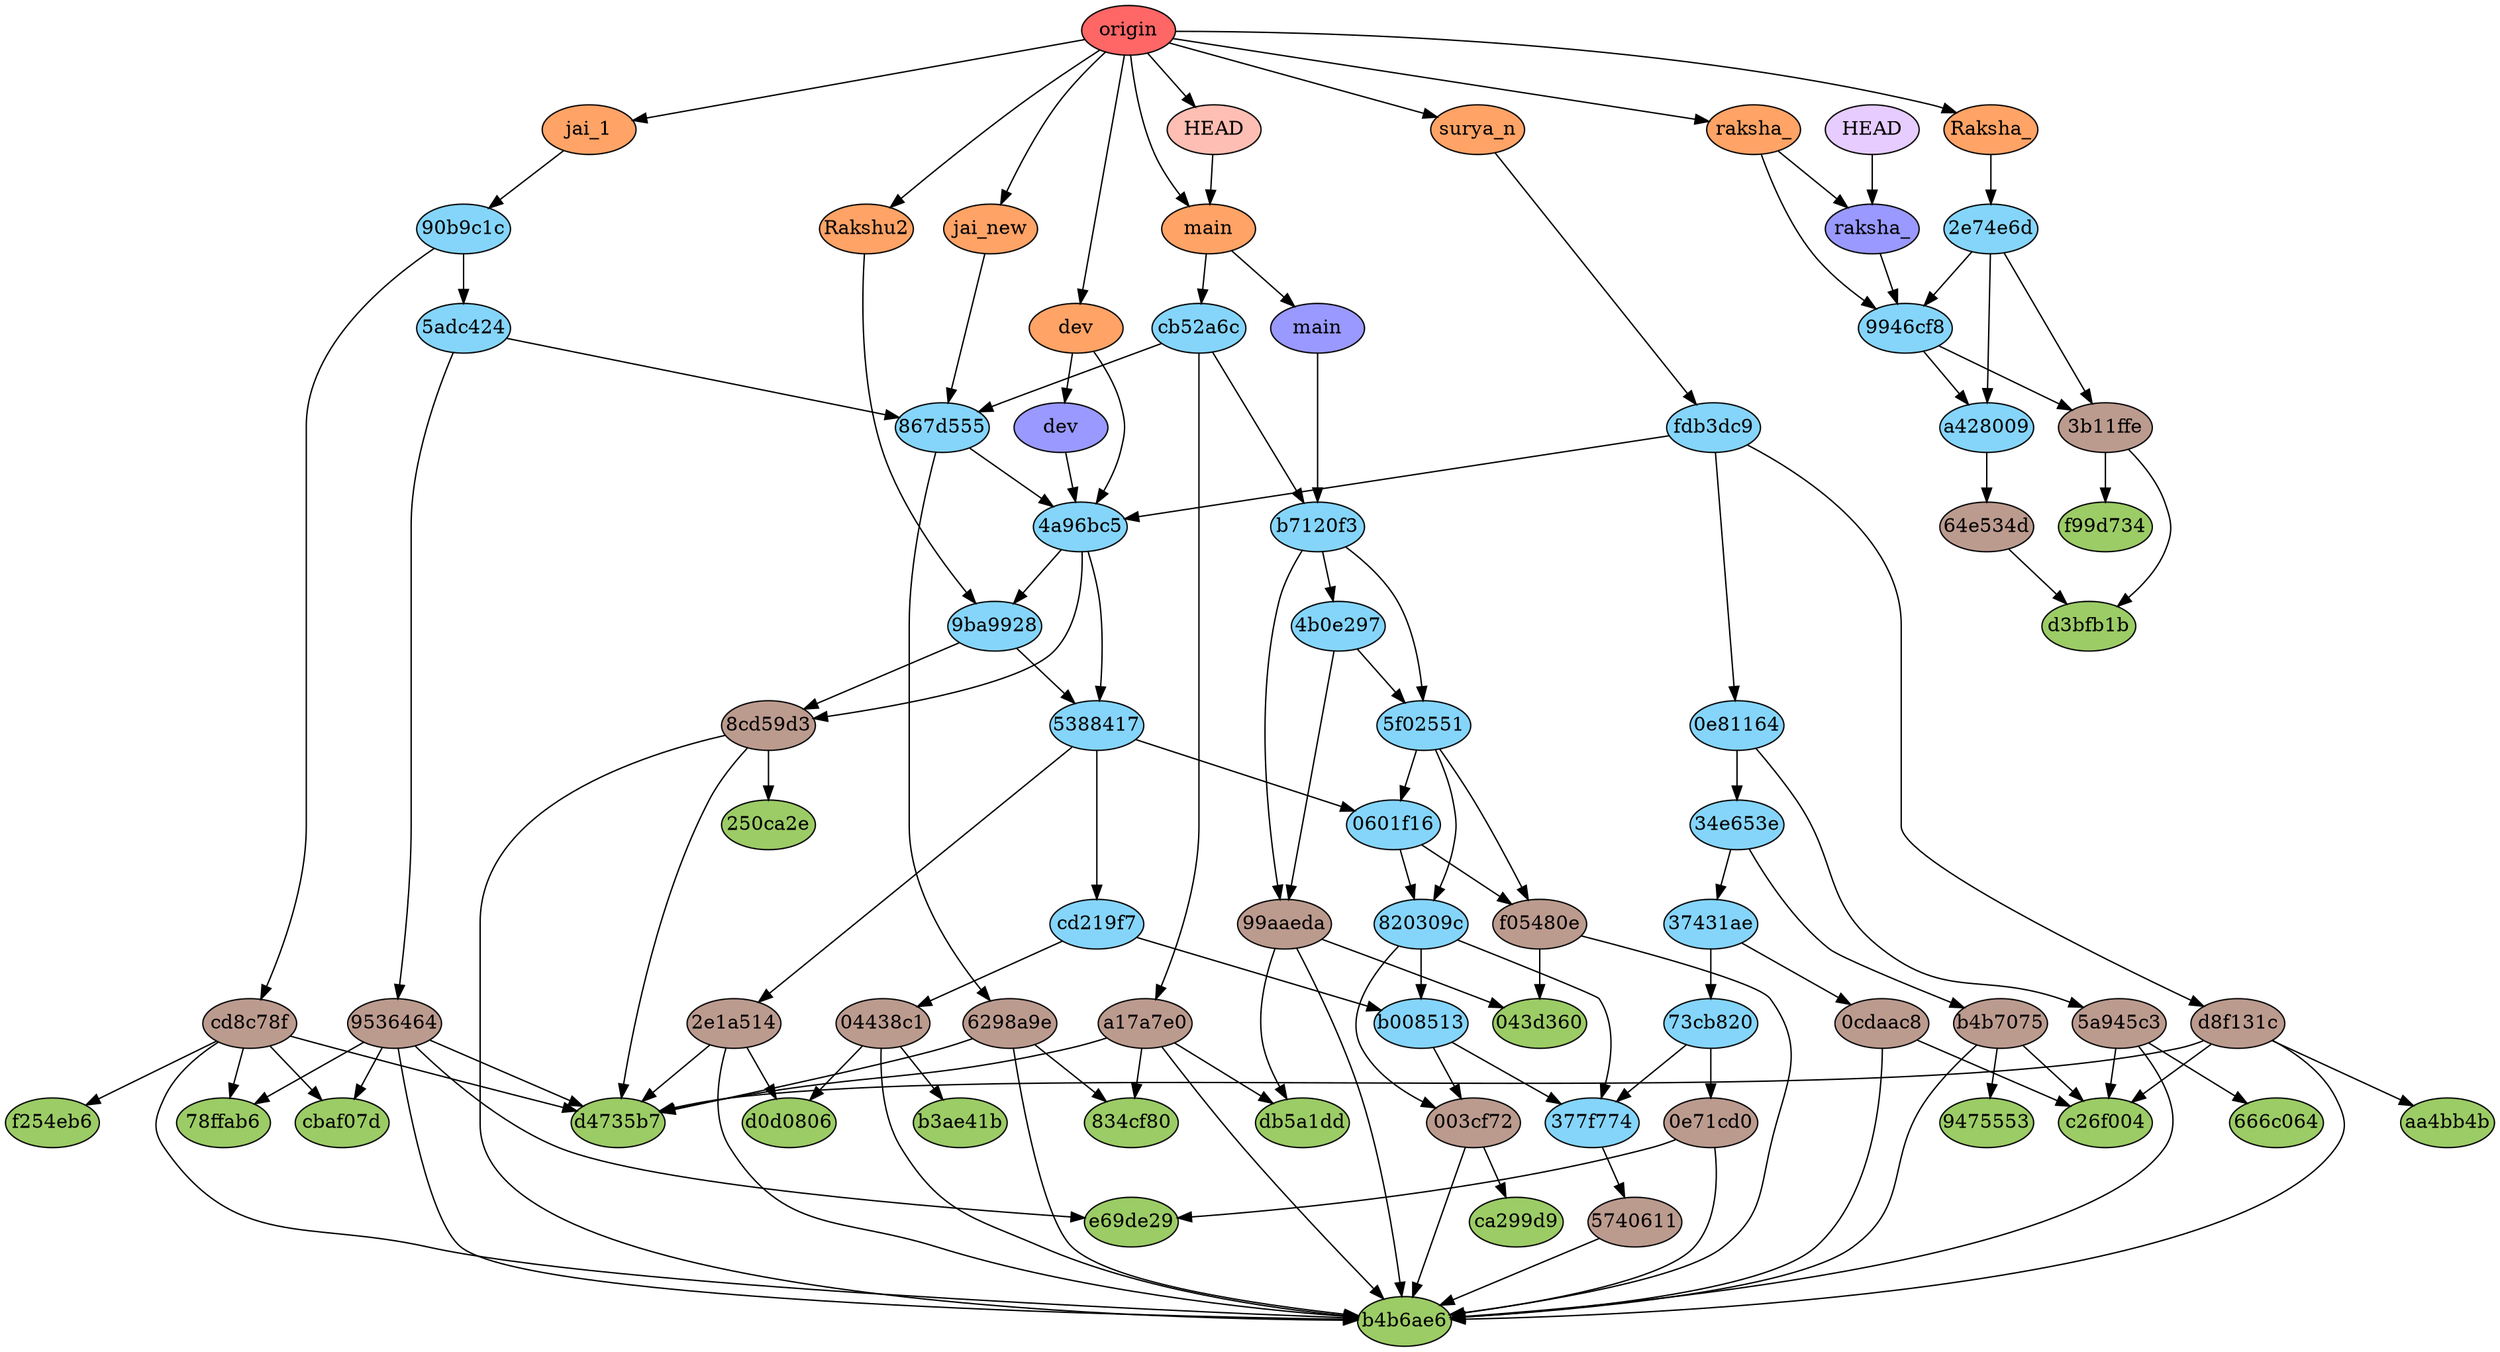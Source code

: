 digraph auto {
	graph [bgcolor=transparent]
	node [fixedsize=true style=filled width=0.95]
	"043d36017aa86c0dc6ad26baa0dc52fb4c0c6e8a" [label="043d360" fillcolor="#9ccc66"]
	"250ca2eed527746c1ee6454018b05e2df3f25990" [label="250ca2e" fillcolor="#9ccc66"]
	"666c06448cf7a2b76990b2bbd3b5e2c09f2ad1cf" [label="666c064" fillcolor="#9ccc66"]
	"78ffab61995e2e17caf90fb28cb00f1ddd98c10b" [label="78ffab6" fillcolor="#9ccc66"]
	"834cf808217018981ac11a889d9f7ff6373cd396" [label="834cf80" fillcolor="#9ccc66"]
	"947555304bec7ff2cb099c5a03375f6999c3503a" [label=9475553 fillcolor="#9ccc66"]
	aa4bb4b30b31b3fcfd0741fa5f2f64d8c5b47e36 [label=aa4bb4b fillcolor="#9ccc66"]
	b3ae41bdf2009b31ddc1ecc8de10bf7c47878e65 [label=b3ae41b fillcolor="#9ccc66"]
	b4b6ae69f907e1875749767ced46d69bd7100d2c [label=b4b6ae6 fillcolor="#9ccc66"]
	c26f004168148c5dee6d66436c0259d338413c2c [label=c26f004 fillcolor="#9ccc66"]
	ca299d9912afc8b7a59983da3f26bb918708a485 [label=ca299d9 fillcolor="#9ccc66"]
	cbaf07d68054921397f99af944c752e71f1f6bde [label=cbaf07d fillcolor="#9ccc66"]
	d0d0806dd896d4d9e0290144ea937612f5614401 [label=d0d0806 fillcolor="#9ccc66"]
	d3bfb1b1ec882336a774fefd42ece9bb06140965 [label=d3bfb1b fillcolor="#9ccc66"]
	d4735b731da5a760b2167ca5c803b965dd1f3534 [label=d4735b7 fillcolor="#9ccc66"]
	db5a1ddb7c63d6feec48fdf2ac61eb9533d4ecf9 [label=db5a1dd fillcolor="#9ccc66"]
	e69de29bb2d1d6434b8b29ae775ad8c2e48c5391 [label=e69de29 fillcolor="#9ccc66"]
	f254eb69983d47e56eb932dacf1e6e506b2a766e [label=f254eb6 fillcolor="#9ccc66"]
	f99d734c5f0090682ad29a560d53b46905901634 [label=f99d734 fillcolor="#9ccc66"]
	"003cf72936ab802f7646f4496f630bc485f5b069" [label="003cf72" fillcolor="#bc9b8f"]
	"003cf72936ab802f7646f4496f630bc485f5b069" -> b4b6ae69f907e1875749767ced46d69bd7100d2c
	"003cf72936ab802f7646f4496f630bc485f5b069" -> ca299d9912afc8b7a59983da3f26bb918708a485
	"04438c14a982de061d82be4756b5b5779e3ba3f6" [label="04438c1" fillcolor="#bc9b8f"]
	"04438c14a982de061d82be4756b5b5779e3ba3f6" -> b4b6ae69f907e1875749767ced46d69bd7100d2c
	"04438c14a982de061d82be4756b5b5779e3ba3f6" -> d0d0806dd896d4d9e0290144ea937612f5614401
	"04438c14a982de061d82be4756b5b5779e3ba3f6" -> b3ae41bdf2009b31ddc1ecc8de10bf7c47878e65
	"0cdaac8bc1603ed3b043b41a3777634f850caa5e" [label="0cdaac8" fillcolor="#bc9b8f"]
	"0cdaac8bc1603ed3b043b41a3777634f850caa5e" -> b4b6ae69f907e1875749767ced46d69bd7100d2c
	"0cdaac8bc1603ed3b043b41a3777634f850caa5e" -> c26f004168148c5dee6d66436c0259d338413c2c
	"0e71cd0be34ce07fcbc22dcd6653a3bcd777e7c7" [label="0e71cd0" fillcolor="#bc9b8f"]
	"0e71cd0be34ce07fcbc22dcd6653a3bcd777e7c7" -> b4b6ae69f907e1875749767ced46d69bd7100d2c
	"0e71cd0be34ce07fcbc22dcd6653a3bcd777e7c7" -> e69de29bb2d1d6434b8b29ae775ad8c2e48c5391
	"2e1a514a523304c1581a428b879caf49788d1bd3" [label="2e1a514" fillcolor="#bc9b8f"]
	"2e1a514a523304c1581a428b879caf49788d1bd3" -> b4b6ae69f907e1875749767ced46d69bd7100d2c
	"2e1a514a523304c1581a428b879caf49788d1bd3" -> d0d0806dd896d4d9e0290144ea937612f5614401
	"2e1a514a523304c1581a428b879caf49788d1bd3" -> d4735b731da5a760b2167ca5c803b965dd1f3534
	"3b11ffe99f650993d370e719a867bc98d650da7b" [label="3b11ffe" fillcolor="#bc9b8f"]
	"3b11ffe99f650993d370e719a867bc98d650da7b" -> d3bfb1b1ec882336a774fefd42ece9bb06140965
	"3b11ffe99f650993d370e719a867bc98d650da7b" -> f99d734c5f0090682ad29a560d53b46905901634
	"574061138fe815a60337c0f404b75f19e488a603" [label=5740611 fillcolor="#bc9b8f"]
	"574061138fe815a60337c0f404b75f19e488a603" -> b4b6ae69f907e1875749767ced46d69bd7100d2c
	"5a945c35cc10f41b28a0d2c0edeaeccecb21844e" [label="5a945c3" fillcolor="#bc9b8f"]
	"5a945c35cc10f41b28a0d2c0edeaeccecb21844e" -> b4b6ae69f907e1875749767ced46d69bd7100d2c
	"5a945c35cc10f41b28a0d2c0edeaeccecb21844e" -> "666c06448cf7a2b76990b2bbd3b5e2c09f2ad1cf"
	"5a945c35cc10f41b28a0d2c0edeaeccecb21844e" -> c26f004168148c5dee6d66436c0259d338413c2c
	"6298a9e3b8692fe62373ae972fc624794fa0fba9" [label="6298a9e" fillcolor="#bc9b8f"]
	"6298a9e3b8692fe62373ae972fc624794fa0fba9" -> b4b6ae69f907e1875749767ced46d69bd7100d2c
	"6298a9e3b8692fe62373ae972fc624794fa0fba9" -> "834cf808217018981ac11a889d9f7ff6373cd396"
	"6298a9e3b8692fe62373ae972fc624794fa0fba9" -> d4735b731da5a760b2167ca5c803b965dd1f3534
	"64e534d7aa7418e6981138d294b0f6efc0d2c81c" [label="64e534d" fillcolor="#bc9b8f"]
	"64e534d7aa7418e6981138d294b0f6efc0d2c81c" -> d3bfb1b1ec882336a774fefd42ece9bb06140965
	"8cd59d319923d5d474eb9167d7009528ceb88e40" [label="8cd59d3" fillcolor="#bc9b8f"]
	"8cd59d319923d5d474eb9167d7009528ceb88e40" -> b4b6ae69f907e1875749767ced46d69bd7100d2c
	"8cd59d319923d5d474eb9167d7009528ceb88e40" -> "250ca2eed527746c1ee6454018b05e2df3f25990"
	"8cd59d319923d5d474eb9167d7009528ceb88e40" -> d4735b731da5a760b2167ca5c803b965dd1f3534
	"95364649a5e3c00db574e5d0cb612b708fc3a62d" [label=9536464 fillcolor="#bc9b8f"]
	"95364649a5e3c00db574e5d0cb612b708fc3a62d" -> b4b6ae69f907e1875749767ced46d69bd7100d2c
	"95364649a5e3c00db574e5d0cb612b708fc3a62d" -> "78ffab61995e2e17caf90fb28cb00f1ddd98c10b"
	"95364649a5e3c00db574e5d0cb612b708fc3a62d" -> cbaf07d68054921397f99af944c752e71f1f6bde
	"95364649a5e3c00db574e5d0cb612b708fc3a62d" -> e69de29bb2d1d6434b8b29ae775ad8c2e48c5391
	"95364649a5e3c00db574e5d0cb612b708fc3a62d" -> d4735b731da5a760b2167ca5c803b965dd1f3534
	"99aaedaf2fe1e1dce9a31bfa0a8b94337b3bb32a" [label="99aaeda" fillcolor="#bc9b8f"]
	"99aaedaf2fe1e1dce9a31bfa0a8b94337b3bb32a" -> db5a1ddb7c63d6feec48fdf2ac61eb9533d4ecf9
	"99aaedaf2fe1e1dce9a31bfa0a8b94337b3bb32a" -> b4b6ae69f907e1875749767ced46d69bd7100d2c
	"99aaedaf2fe1e1dce9a31bfa0a8b94337b3bb32a" -> "043d36017aa86c0dc6ad26baa0dc52fb4c0c6e8a"
	a17a7e05d17dad93671d1969915c2f64a1a06656 [label=a17a7e0 fillcolor="#bc9b8f"]
	a17a7e05d17dad93671d1969915c2f64a1a06656 -> db5a1ddb7c63d6feec48fdf2ac61eb9533d4ecf9
	a17a7e05d17dad93671d1969915c2f64a1a06656 -> b4b6ae69f907e1875749767ced46d69bd7100d2c
	a17a7e05d17dad93671d1969915c2f64a1a06656 -> "834cf808217018981ac11a889d9f7ff6373cd396"
	a17a7e05d17dad93671d1969915c2f64a1a06656 -> d4735b731da5a760b2167ca5c803b965dd1f3534
	b4b7075a46b585a8292dae1805225ad41e6ac521 [label=b4b7075 fillcolor="#bc9b8f"]
	b4b7075a46b585a8292dae1805225ad41e6ac521 -> b4b6ae69f907e1875749767ced46d69bd7100d2c
	b4b7075a46b585a8292dae1805225ad41e6ac521 -> "947555304bec7ff2cb099c5a03375f6999c3503a"
	b4b7075a46b585a8292dae1805225ad41e6ac521 -> c26f004168148c5dee6d66436c0259d338413c2c
	cd8c78f19c1f3386035038bc59b895f4fd4e34c7 [label=cd8c78f fillcolor="#bc9b8f"]
	cd8c78f19c1f3386035038bc59b895f4fd4e34c7 -> b4b6ae69f907e1875749767ced46d69bd7100d2c
	cd8c78f19c1f3386035038bc59b895f4fd4e34c7 -> "78ffab61995e2e17caf90fb28cb00f1ddd98c10b"
	cd8c78f19c1f3386035038bc59b895f4fd4e34c7 -> cbaf07d68054921397f99af944c752e71f1f6bde
	cd8c78f19c1f3386035038bc59b895f4fd4e34c7 -> f254eb69983d47e56eb932dacf1e6e506b2a766e
	cd8c78f19c1f3386035038bc59b895f4fd4e34c7 -> d4735b731da5a760b2167ca5c803b965dd1f3534
	d8f131c091286a52e56c9b76e34f6c2ba34f65dd [label=d8f131c fillcolor="#bc9b8f"]
	d8f131c091286a52e56c9b76e34f6c2ba34f65dd -> b4b6ae69f907e1875749767ced46d69bd7100d2c
	d8f131c091286a52e56c9b76e34f6c2ba34f65dd -> aa4bb4b30b31b3fcfd0741fa5f2f64d8c5b47e36
	d8f131c091286a52e56c9b76e34f6c2ba34f65dd -> c26f004168148c5dee6d66436c0259d338413c2c
	d8f131c091286a52e56c9b76e34f6c2ba34f65dd -> d4735b731da5a760b2167ca5c803b965dd1f3534
	f05480ef656c454fa7ee9bb1ea6bc3c2038fa642 [label=f05480e fillcolor="#bc9b8f"]
	f05480ef656c454fa7ee9bb1ea6bc3c2038fa642 -> b4b6ae69f907e1875749767ced46d69bd7100d2c
	f05480ef656c454fa7ee9bb1ea6bc3c2038fa642 -> "043d36017aa86c0dc6ad26baa0dc52fb4c0c6e8a"
	"0601f1684c78e030a8295064c66dd9ced6ec2ec9" [label="0601f16" fillcolor="#85d5fa"]
	"0601f1684c78e030a8295064c66dd9ced6ec2ec9" -> f05480ef656c454fa7ee9bb1ea6bc3c2038fa642
	"0601f1684c78e030a8295064c66dd9ced6ec2ec9" -> "820309c3b694923ebf57943ed75eb10b044a0b73"
	"0e81164a9f193bec30d1ef78ac7e69c57f5b05ac" [label="0e81164" fillcolor="#85d5fa"]
	"0e81164a9f193bec30d1ef78ac7e69c57f5b05ac" -> "5a945c35cc10f41b28a0d2c0edeaeccecb21844e"
	"0e81164a9f193bec30d1ef78ac7e69c57f5b05ac" -> "34e653e768fff1e56731b6339126019b52a6e445"
	"2e74e6d3cb48b03dff46e687e8499c01fad5e146" [label="2e74e6d" fillcolor="#85d5fa"]
	"2e74e6d3cb48b03dff46e687e8499c01fad5e146" -> "3b11ffe99f650993d370e719a867bc98d650da7b"
	"2e74e6d3cb48b03dff46e687e8499c01fad5e146" -> a428009509f9e0f2e266d98633dd0816c06c5fcc
	"2e74e6d3cb48b03dff46e687e8499c01fad5e146" -> "9946cf83b393bec82ffce68f52f94d930cc43c08"
	"34e653e768fff1e56731b6339126019b52a6e445" [label="34e653e" fillcolor="#85d5fa"]
	"34e653e768fff1e56731b6339126019b52a6e445" -> b4b7075a46b585a8292dae1805225ad41e6ac521
	"34e653e768fff1e56731b6339126019b52a6e445" -> "37431ae1edc9e11e5d6d6ec75e8287c0ee27b80e"
	"37431ae1edc9e11e5d6d6ec75e8287c0ee27b80e" [label="37431ae" fillcolor="#85d5fa"]
	"37431ae1edc9e11e5d6d6ec75e8287c0ee27b80e" -> "0cdaac8bc1603ed3b043b41a3777634f850caa5e"
	"37431ae1edc9e11e5d6d6ec75e8287c0ee27b80e" -> "73cb8209a60bb8185e52eeeb802f5932141bc5c0"
	"377f774960bca1e844c1ac35fd45ca67849fdadd" [label="377f774" fillcolor="#85d5fa"]
	"377f774960bca1e844c1ac35fd45ca67849fdadd" -> "574061138fe815a60337c0f404b75f19e488a603"
	"4a96bc51b29b228600c1f14da0ada7638f1839ec" [label="4a96bc5" fillcolor="#85d5fa"]
	"4a96bc51b29b228600c1f14da0ada7638f1839ec" -> "8cd59d319923d5d474eb9167d7009528ceb88e40"
	"4a96bc51b29b228600c1f14da0ada7638f1839ec" -> "5388417968fb3471c9b9dead0ef324cadd6ab8bf"
	"4a96bc51b29b228600c1f14da0ada7638f1839ec" -> "9ba9928c5955f9c51140ccf6ab59aa6b26ff81c1"
	"4b0e2972fea266fdbce15d560620b6d04b231ba1" [label="4b0e297" fillcolor="#85d5fa"]
	"4b0e2972fea266fdbce15d560620b6d04b231ba1" -> "99aaedaf2fe1e1dce9a31bfa0a8b94337b3bb32a"
	"4b0e2972fea266fdbce15d560620b6d04b231ba1" -> "5f02551c51d9052dba70795d806c1c1a6abeb5b4"
	"5388417968fb3471c9b9dead0ef324cadd6ab8bf" [label=5388417 fillcolor="#85d5fa"]
	"5388417968fb3471c9b9dead0ef324cadd6ab8bf" -> "2e1a514a523304c1581a428b879caf49788d1bd3"
	"5388417968fb3471c9b9dead0ef324cadd6ab8bf" -> cd219f7df71e5dbec836a02ba07efc16771d36ce
	"5388417968fb3471c9b9dead0ef324cadd6ab8bf" -> "0601f1684c78e030a8295064c66dd9ced6ec2ec9"
	"5adc4247e9929f908f3833311f8eabc41017ccf2" [label="5adc424" fillcolor="#85d5fa"]
	"5adc4247e9929f908f3833311f8eabc41017ccf2" -> "95364649a5e3c00db574e5d0cb612b708fc3a62d"
	"5adc4247e9929f908f3833311f8eabc41017ccf2" -> "867d555211321f5b0886846556befa56e64da45b"
	"5f02551c51d9052dba70795d806c1c1a6abeb5b4" [label="5f02551" fillcolor="#85d5fa"]
	"5f02551c51d9052dba70795d806c1c1a6abeb5b4" -> f05480ef656c454fa7ee9bb1ea6bc3c2038fa642
	"5f02551c51d9052dba70795d806c1c1a6abeb5b4" -> "820309c3b694923ebf57943ed75eb10b044a0b73"
	"5f02551c51d9052dba70795d806c1c1a6abeb5b4" -> "0601f1684c78e030a8295064c66dd9ced6ec2ec9"
	"73cb8209a60bb8185e52eeeb802f5932141bc5c0" [label="73cb820" fillcolor="#85d5fa"]
	"73cb8209a60bb8185e52eeeb802f5932141bc5c0" -> "0e71cd0be34ce07fcbc22dcd6653a3bcd777e7c7"
	"73cb8209a60bb8185e52eeeb802f5932141bc5c0" -> "377f774960bca1e844c1ac35fd45ca67849fdadd"
	"820309c3b694923ebf57943ed75eb10b044a0b73" [label="820309c" fillcolor="#85d5fa"]
	"820309c3b694923ebf57943ed75eb10b044a0b73" -> "003cf72936ab802f7646f4496f630bc485f5b069"
	"820309c3b694923ebf57943ed75eb10b044a0b73" -> "377f774960bca1e844c1ac35fd45ca67849fdadd"
	"820309c3b694923ebf57943ed75eb10b044a0b73" -> b008513ed3ee509caa7138848a29911aeab44dff
	"867d555211321f5b0886846556befa56e64da45b" [label="867d555" fillcolor="#85d5fa"]
	"867d555211321f5b0886846556befa56e64da45b" -> "6298a9e3b8692fe62373ae972fc624794fa0fba9"
	"867d555211321f5b0886846556befa56e64da45b" -> "4a96bc51b29b228600c1f14da0ada7638f1839ec"
	"90b9c1ca87adfbd384e82a5c789abd1f85034694" [label="90b9c1c" fillcolor="#85d5fa"]
	"90b9c1ca87adfbd384e82a5c789abd1f85034694" -> cd8c78f19c1f3386035038bc59b895f4fd4e34c7
	"90b9c1ca87adfbd384e82a5c789abd1f85034694" -> "5adc4247e9929f908f3833311f8eabc41017ccf2"
	"9946cf83b393bec82ffce68f52f94d930cc43c08" [label="9946cf8" fillcolor="#85d5fa"]
	"9946cf83b393bec82ffce68f52f94d930cc43c08" -> "3b11ffe99f650993d370e719a867bc98d650da7b"
	"9946cf83b393bec82ffce68f52f94d930cc43c08" -> a428009509f9e0f2e266d98633dd0816c06c5fcc
	"9ba9928c5955f9c51140ccf6ab59aa6b26ff81c1" [label="9ba9928" fillcolor="#85d5fa"]
	"9ba9928c5955f9c51140ccf6ab59aa6b26ff81c1" -> "8cd59d319923d5d474eb9167d7009528ceb88e40"
	"9ba9928c5955f9c51140ccf6ab59aa6b26ff81c1" -> "5388417968fb3471c9b9dead0ef324cadd6ab8bf"
	a428009509f9e0f2e266d98633dd0816c06c5fcc [label=a428009 fillcolor="#85d5fa"]
	a428009509f9e0f2e266d98633dd0816c06c5fcc -> "64e534d7aa7418e6981138d294b0f6efc0d2c81c"
	b008513ed3ee509caa7138848a29911aeab44dff [label=b008513 fillcolor="#85d5fa"]
	b008513ed3ee509caa7138848a29911aeab44dff -> "003cf72936ab802f7646f4496f630bc485f5b069"
	b008513ed3ee509caa7138848a29911aeab44dff -> "377f774960bca1e844c1ac35fd45ca67849fdadd"
	b7120f37216f75827fdd1e692d69c2f699d66e41 [label=b7120f3 fillcolor="#85d5fa"]
	b7120f37216f75827fdd1e692d69c2f699d66e41 -> "99aaedaf2fe1e1dce9a31bfa0a8b94337b3bb32a"
	b7120f37216f75827fdd1e692d69c2f699d66e41 -> "5f02551c51d9052dba70795d806c1c1a6abeb5b4"
	b7120f37216f75827fdd1e692d69c2f699d66e41 -> "4b0e2972fea266fdbce15d560620b6d04b231ba1"
	cb52a6c80d6dfff3bd4ca0149d0650318499fea9 [label=cb52a6c fillcolor="#85d5fa"]
	cb52a6c80d6dfff3bd4ca0149d0650318499fea9 -> a17a7e05d17dad93671d1969915c2f64a1a06656
	cb52a6c80d6dfff3bd4ca0149d0650318499fea9 -> b7120f37216f75827fdd1e692d69c2f699d66e41
	cb52a6c80d6dfff3bd4ca0149d0650318499fea9 -> "867d555211321f5b0886846556befa56e64da45b"
	cd219f7df71e5dbec836a02ba07efc16771d36ce [label=cd219f7 fillcolor="#85d5fa"]
	cd219f7df71e5dbec836a02ba07efc16771d36ce -> "04438c14a982de061d82be4756b5b5779e3ba3f6"
	cd219f7df71e5dbec836a02ba07efc16771d36ce -> b008513ed3ee509caa7138848a29911aeab44dff
	fdb3dc98248da43a2e536bea4f0085ca1d285cc2 [label=fdb3dc9 fillcolor="#85d5fa"]
	fdb3dc98248da43a2e536bea4f0085ca1d285cc2 -> d8f131c091286a52e56c9b76e34f6c2ba34f65dd
	fdb3dc98248da43a2e536bea4f0085ca1d285cc2 -> "0e81164a9f193bec30d1ef78ac7e69c57f5b05ac"
	fdb3dc98248da43a2e536bea4f0085ca1d285cc2 -> "4a96bc51b29b228600c1f14da0ada7638f1839ec"
	dev [label=dev fillcolor="#9999ff"]
	dev -> "4a96bc51b29b228600c1f14da0ada7638f1839ec"
	main [label=main fillcolor="#9999ff"]
	main -> b7120f37216f75827fdd1e692d69c2f699d66e41
	raksha_new [label=raksha_ fillcolor="#9999ff"]
	raksha_new -> "9946cf83b393bec82ffce68f52f94d930cc43c08"
	HEAD [label=HEAD fillcolor="#e6ccff"]
	HEAD -> raksha_new
	"origin/Raksha_new" [label=Raksha_ fillcolor="#ffa366"]
	"origin/Raksha_new" -> "2e74e6d3cb48b03dff46e687e8499c01fad5e146"
	"origin/Rakshu2141-patch-1" [label=Rakshu2 fillcolor="#ffa366"]
	"origin/Rakshu2141-patch-1" -> "9ba9928c5955f9c51140ccf6ab59aa6b26ff81c1"
	"origin/dev" [label=dev fillcolor="#ffa366"]
	"origin/dev" -> "4a96bc51b29b228600c1f14da0ada7638f1839ec"
	"origin/jai_1" [label=jai_1 fillcolor="#ffa366"]
	"origin/jai_1" -> "90b9c1ca87adfbd384e82a5c789abd1f85034694"
	"origin/jai_new" [label=jai_new fillcolor="#ffa366"]
	"origin/jai_new" -> "867d555211321f5b0886846556befa56e64da45b"
	"origin/main" [label=main fillcolor="#ffa366"]
	"origin/main" -> cb52a6c80d6dfff3bd4ca0149d0650318499fea9
	"origin/raksha_new" [label=raksha_ fillcolor="#ffa366"]
	"origin/raksha_new" -> "9946cf83b393bec82ffce68f52f94d930cc43c08"
	"origin/surya_new" [label=surya_n fillcolor="#ffa366"]
	"origin/surya_new" -> fdb3dc98248da43a2e536bea4f0085ca1d285cc2
	"origin/HEAD" [label=HEAD fillcolor="#ffbeb3"]
	"origin/HEAD" -> "origin/main"
	origin [label=origin fillcolor="#ff6666"]
	origin -> "origin/Raksha_new"
	origin -> "origin/Rakshu2141-patch-1"
	origin -> "origin/dev"
	origin -> "origin/jai_1"
	origin -> "origin/jai_new"
	origin -> "origin/main"
	origin -> "origin/raksha_new"
	origin -> "origin/surya_new"
	origin -> "origin/HEAD"
	"origin/dev" -> dev
	"origin/main" -> main
	"origin/raksha_new" -> raksha_new
}
